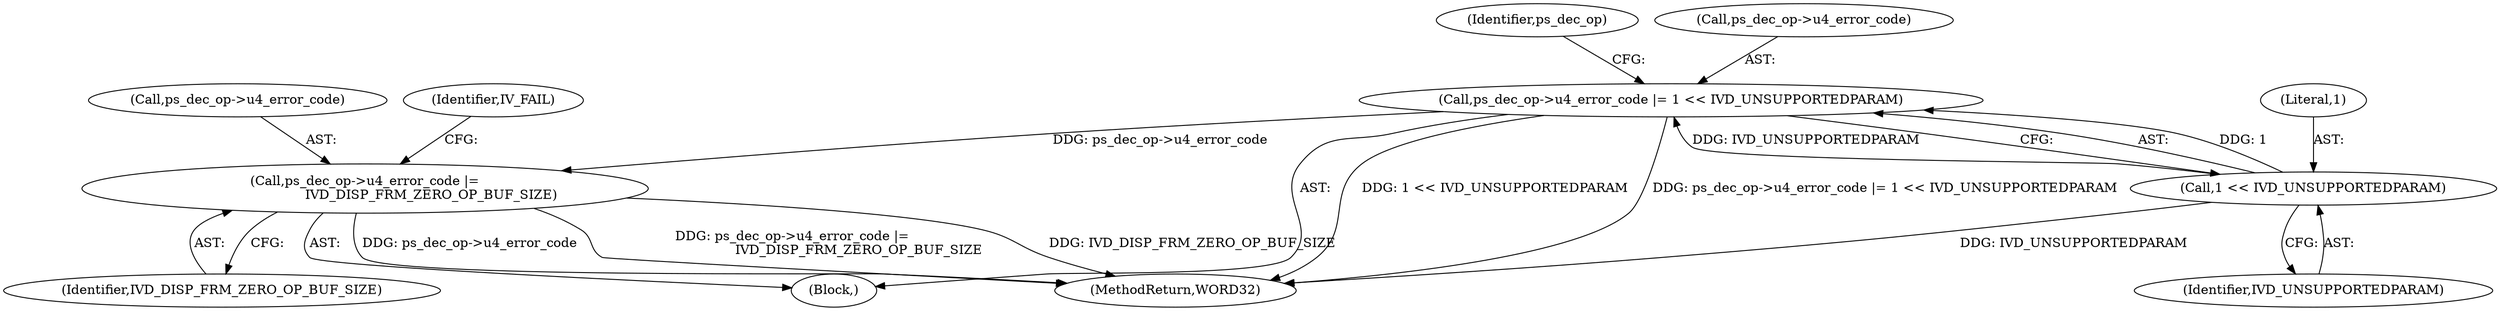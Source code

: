 digraph "0_Android_0b23c81c3dd9ec38f7e6806a3955fed1925541a0@pointer" {
"1000463" [label="(Call,ps_dec_op->u4_error_code |=\n                                IVD_DISP_FRM_ZERO_OP_BUF_SIZE)"];
"1000456" [label="(Call,ps_dec_op->u4_error_code |= 1 << IVD_UNSUPPORTEDPARAM)"];
"1000460" [label="(Call,1 << IVD_UNSUPPORTEDPARAM)"];
"1000465" [label="(Identifier,ps_dec_op)"];
"1000456" [label="(Call,ps_dec_op->u4_error_code |= 1 << IVD_UNSUPPORTEDPARAM)"];
"1002226" [label="(MethodReturn,WORD32)"];
"1000464" [label="(Call,ps_dec_op->u4_error_code)"];
"1000460" [label="(Call,1 << IVD_UNSUPPORTEDPARAM)"];
"1000467" [label="(Identifier,IVD_DISP_FRM_ZERO_OP_BUF_SIZE)"];
"1000457" [label="(Call,ps_dec_op->u4_error_code)"];
"1000455" [label="(Block,)"];
"1000469" [label="(Identifier,IV_FAIL)"];
"1000463" [label="(Call,ps_dec_op->u4_error_code |=\n                                IVD_DISP_FRM_ZERO_OP_BUF_SIZE)"];
"1000462" [label="(Identifier,IVD_UNSUPPORTEDPARAM)"];
"1000461" [label="(Literal,1)"];
"1000463" -> "1000455"  [label="AST: "];
"1000463" -> "1000467"  [label="CFG: "];
"1000464" -> "1000463"  [label="AST: "];
"1000467" -> "1000463"  [label="AST: "];
"1000469" -> "1000463"  [label="CFG: "];
"1000463" -> "1002226"  [label="DDG: ps_dec_op->u4_error_code |=\n                                IVD_DISP_FRM_ZERO_OP_BUF_SIZE"];
"1000463" -> "1002226"  [label="DDG: IVD_DISP_FRM_ZERO_OP_BUF_SIZE"];
"1000463" -> "1002226"  [label="DDG: ps_dec_op->u4_error_code"];
"1000456" -> "1000463"  [label="DDG: ps_dec_op->u4_error_code"];
"1000456" -> "1000455"  [label="AST: "];
"1000456" -> "1000460"  [label="CFG: "];
"1000457" -> "1000456"  [label="AST: "];
"1000460" -> "1000456"  [label="AST: "];
"1000465" -> "1000456"  [label="CFG: "];
"1000456" -> "1002226"  [label="DDG: 1 << IVD_UNSUPPORTEDPARAM"];
"1000456" -> "1002226"  [label="DDG: ps_dec_op->u4_error_code |= 1 << IVD_UNSUPPORTEDPARAM"];
"1000460" -> "1000456"  [label="DDG: 1"];
"1000460" -> "1000456"  [label="DDG: IVD_UNSUPPORTEDPARAM"];
"1000460" -> "1000462"  [label="CFG: "];
"1000461" -> "1000460"  [label="AST: "];
"1000462" -> "1000460"  [label="AST: "];
"1000460" -> "1002226"  [label="DDG: IVD_UNSUPPORTEDPARAM"];
}
